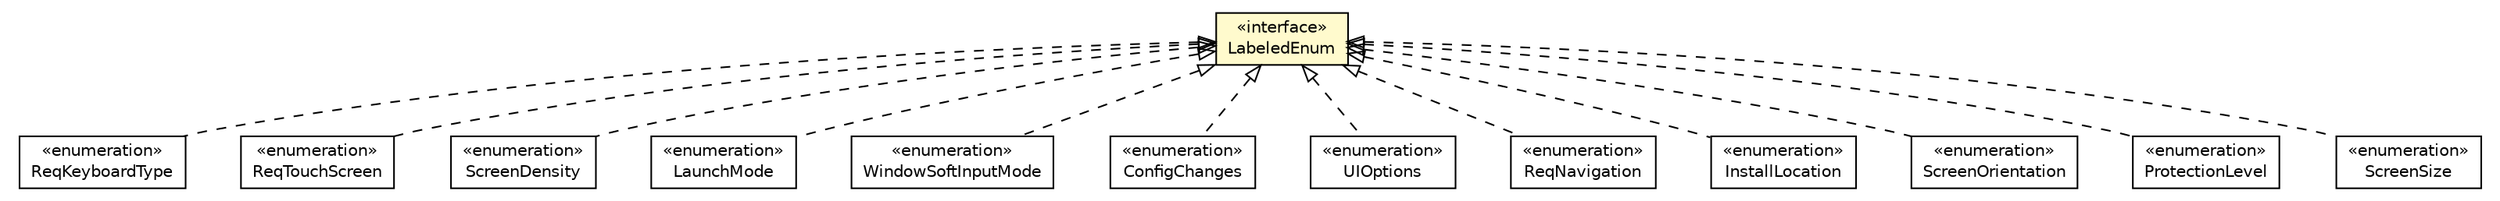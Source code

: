 #!/usr/local/bin/dot
#
# Class diagram 
# Generated by UMLGraph version 5.1 (http://www.umlgraph.org/)
#

digraph G {
	edge [fontname="Helvetica",fontsize=10,labelfontname="Helvetica",labelfontsize=10];
	node [fontname="Helvetica",fontsize=10,shape=plaintext];
	nodesep=0.25;
	ranksep=0.5;
	// org.androidtransfuse.model.manifest.ReqKeyboardType
	c7593 [label=<<table title="org.androidtransfuse.model.manifest.ReqKeyboardType" border="0" cellborder="1" cellspacing="0" cellpadding="2" port="p" href="./ReqKeyboardType.html">
		<tr><td><table border="0" cellspacing="0" cellpadding="1">
<tr><td align="center" balign="center"> &#171;enumeration&#187; </td></tr>
<tr><td align="center" balign="center"> ReqKeyboardType </td></tr>
		</table></td></tr>
		</table>>, fontname="Helvetica", fontcolor="black", fontsize=10.0];
	// org.androidtransfuse.model.manifest.LabeledEnum
	c7596 [label=<<table title="org.androidtransfuse.model.manifest.LabeledEnum" border="0" cellborder="1" cellspacing="0" cellpadding="2" port="p" bgcolor="lemonChiffon" href="./LabeledEnum.html">
		<tr><td><table border="0" cellspacing="0" cellpadding="1">
<tr><td align="center" balign="center"> &#171;interface&#187; </td></tr>
<tr><td align="center" balign="center"> LabeledEnum </td></tr>
		</table></td></tr>
		</table>>, fontname="Helvetica", fontcolor="black", fontsize=10.0];
	// org.androidtransfuse.model.manifest.ReqTouchScreen
	c7598 [label=<<table title="org.androidtransfuse.model.manifest.ReqTouchScreen" border="0" cellborder="1" cellspacing="0" cellpadding="2" port="p" href="./ReqTouchScreen.html">
		<tr><td><table border="0" cellspacing="0" cellpadding="1">
<tr><td align="center" balign="center"> &#171;enumeration&#187; </td></tr>
<tr><td align="center" balign="center"> ReqTouchScreen </td></tr>
		</table></td></tr>
		</table>>, fontname="Helvetica", fontcolor="black", fontsize=10.0];
	// org.androidtransfuse.model.manifest.ScreenDensity
	c7605 [label=<<table title="org.androidtransfuse.model.manifest.ScreenDensity" border="0" cellborder="1" cellspacing="0" cellpadding="2" port="p" href="./ScreenDensity.html">
		<tr><td><table border="0" cellspacing="0" cellpadding="1">
<tr><td align="center" balign="center"> &#171;enumeration&#187; </td></tr>
<tr><td align="center" balign="center"> ScreenDensity </td></tr>
		</table></td></tr>
		</table>>, fontname="Helvetica", fontcolor="black", fontsize=10.0];
	// org.androidtransfuse.model.manifest.LaunchMode
	c7606 [label=<<table title="org.androidtransfuse.model.manifest.LaunchMode" border="0" cellborder="1" cellspacing="0" cellpadding="2" port="p" href="./LaunchMode.html">
		<tr><td><table border="0" cellspacing="0" cellpadding="1">
<tr><td align="center" balign="center"> &#171;enumeration&#187; </td></tr>
<tr><td align="center" balign="center"> LaunchMode </td></tr>
		</table></td></tr>
		</table>>, fontname="Helvetica", fontcolor="black", fontsize=10.0];
	// org.androidtransfuse.model.manifest.WindowSoftInputMode
	c7607 [label=<<table title="org.androidtransfuse.model.manifest.WindowSoftInputMode" border="0" cellborder="1" cellspacing="0" cellpadding="2" port="p" href="./WindowSoftInputMode.html">
		<tr><td><table border="0" cellspacing="0" cellpadding="1">
<tr><td align="center" balign="center"> &#171;enumeration&#187; </td></tr>
<tr><td align="center" balign="center"> WindowSoftInputMode </td></tr>
		</table></td></tr>
		</table>>, fontname="Helvetica", fontcolor="black", fontsize=10.0];
	// org.androidtransfuse.model.manifest.ConfigChanges
	c7611 [label=<<table title="org.androidtransfuse.model.manifest.ConfigChanges" border="0" cellborder="1" cellspacing="0" cellpadding="2" port="p" href="./ConfigChanges.html">
		<tr><td><table border="0" cellspacing="0" cellpadding="1">
<tr><td align="center" balign="center"> &#171;enumeration&#187; </td></tr>
<tr><td align="center" balign="center"> ConfigChanges </td></tr>
		</table></td></tr>
		</table>>, fontname="Helvetica", fontcolor="black", fontsize=10.0];
	// org.androidtransfuse.model.manifest.UIOptions
	c7612 [label=<<table title="org.androidtransfuse.model.manifest.UIOptions" border="0" cellborder="1" cellspacing="0" cellpadding="2" port="p" href="./UIOptions.html">
		<tr><td><table border="0" cellspacing="0" cellpadding="1">
<tr><td align="center" balign="center"> &#171;enumeration&#187; </td></tr>
<tr><td align="center" balign="center"> UIOptions </td></tr>
		</table></td></tr>
		</table>>, fontname="Helvetica", fontcolor="black", fontsize=10.0];
	// org.androidtransfuse.model.manifest.ReqNavigation
	c7618 [label=<<table title="org.androidtransfuse.model.manifest.ReqNavigation" border="0" cellborder="1" cellspacing="0" cellpadding="2" port="p" href="./ReqNavigation.html">
		<tr><td><table border="0" cellspacing="0" cellpadding="1">
<tr><td align="center" balign="center"> &#171;enumeration&#187; </td></tr>
<tr><td align="center" balign="center"> ReqNavigation </td></tr>
		</table></td></tr>
		</table>>, fontname="Helvetica", fontcolor="black", fontsize=10.0];
	// org.androidtransfuse.model.manifest.InstallLocation
	c7619 [label=<<table title="org.androidtransfuse.model.manifest.InstallLocation" border="0" cellborder="1" cellspacing="0" cellpadding="2" port="p" href="./InstallLocation.html">
		<tr><td><table border="0" cellspacing="0" cellpadding="1">
<tr><td align="center" balign="center"> &#171;enumeration&#187; </td></tr>
<tr><td align="center" balign="center"> InstallLocation </td></tr>
		</table></td></tr>
		</table>>, fontname="Helvetica", fontcolor="black", fontsize=10.0];
	// org.androidtransfuse.model.manifest.ScreenOrientation
	c7625 [label=<<table title="org.androidtransfuse.model.manifest.ScreenOrientation" border="0" cellborder="1" cellspacing="0" cellpadding="2" port="p" href="./ScreenOrientation.html">
		<tr><td><table border="0" cellspacing="0" cellpadding="1">
<tr><td align="center" balign="center"> &#171;enumeration&#187; </td></tr>
<tr><td align="center" balign="center"> ScreenOrientation </td></tr>
		</table></td></tr>
		</table>>, fontname="Helvetica", fontcolor="black", fontsize=10.0];
	// org.androidtransfuse.model.manifest.ProtectionLevel
	c7626 [label=<<table title="org.androidtransfuse.model.manifest.ProtectionLevel" border="0" cellborder="1" cellspacing="0" cellpadding="2" port="p" href="./ProtectionLevel.html">
		<tr><td><table border="0" cellspacing="0" cellpadding="1">
<tr><td align="center" balign="center"> &#171;enumeration&#187; </td></tr>
<tr><td align="center" balign="center"> ProtectionLevel </td></tr>
		</table></td></tr>
		</table>>, fontname="Helvetica", fontcolor="black", fontsize=10.0];
	// org.androidtransfuse.model.manifest.ScreenSize
	c7630 [label=<<table title="org.androidtransfuse.model.manifest.ScreenSize" border="0" cellborder="1" cellspacing="0" cellpadding="2" port="p" href="./ScreenSize.html">
		<tr><td><table border="0" cellspacing="0" cellpadding="1">
<tr><td align="center" balign="center"> &#171;enumeration&#187; </td></tr>
<tr><td align="center" balign="center"> ScreenSize </td></tr>
		</table></td></tr>
		</table>>, fontname="Helvetica", fontcolor="black", fontsize=10.0];
	//org.androidtransfuse.model.manifest.ReqKeyboardType implements org.androidtransfuse.model.manifest.LabeledEnum
	c7596:p -> c7593:p [dir=back,arrowtail=empty,style=dashed];
	//org.androidtransfuse.model.manifest.ReqTouchScreen implements org.androidtransfuse.model.manifest.LabeledEnum
	c7596:p -> c7598:p [dir=back,arrowtail=empty,style=dashed];
	//org.androidtransfuse.model.manifest.ScreenDensity implements org.androidtransfuse.model.manifest.LabeledEnum
	c7596:p -> c7605:p [dir=back,arrowtail=empty,style=dashed];
	//org.androidtransfuse.model.manifest.LaunchMode implements org.androidtransfuse.model.manifest.LabeledEnum
	c7596:p -> c7606:p [dir=back,arrowtail=empty,style=dashed];
	//org.androidtransfuse.model.manifest.WindowSoftInputMode implements org.androidtransfuse.model.manifest.LabeledEnum
	c7596:p -> c7607:p [dir=back,arrowtail=empty,style=dashed];
	//org.androidtransfuse.model.manifest.ConfigChanges implements org.androidtransfuse.model.manifest.LabeledEnum
	c7596:p -> c7611:p [dir=back,arrowtail=empty,style=dashed];
	//org.androidtransfuse.model.manifest.UIOptions implements org.androidtransfuse.model.manifest.LabeledEnum
	c7596:p -> c7612:p [dir=back,arrowtail=empty,style=dashed];
	//org.androidtransfuse.model.manifest.ReqNavigation implements org.androidtransfuse.model.manifest.LabeledEnum
	c7596:p -> c7618:p [dir=back,arrowtail=empty,style=dashed];
	//org.androidtransfuse.model.manifest.InstallLocation implements org.androidtransfuse.model.manifest.LabeledEnum
	c7596:p -> c7619:p [dir=back,arrowtail=empty,style=dashed];
	//org.androidtransfuse.model.manifest.ScreenOrientation implements org.androidtransfuse.model.manifest.LabeledEnum
	c7596:p -> c7625:p [dir=back,arrowtail=empty,style=dashed];
	//org.androidtransfuse.model.manifest.ProtectionLevel implements org.androidtransfuse.model.manifest.LabeledEnum
	c7596:p -> c7626:p [dir=back,arrowtail=empty,style=dashed];
	//org.androidtransfuse.model.manifest.ScreenSize implements org.androidtransfuse.model.manifest.LabeledEnum
	c7596:p -> c7630:p [dir=back,arrowtail=empty,style=dashed];
}

